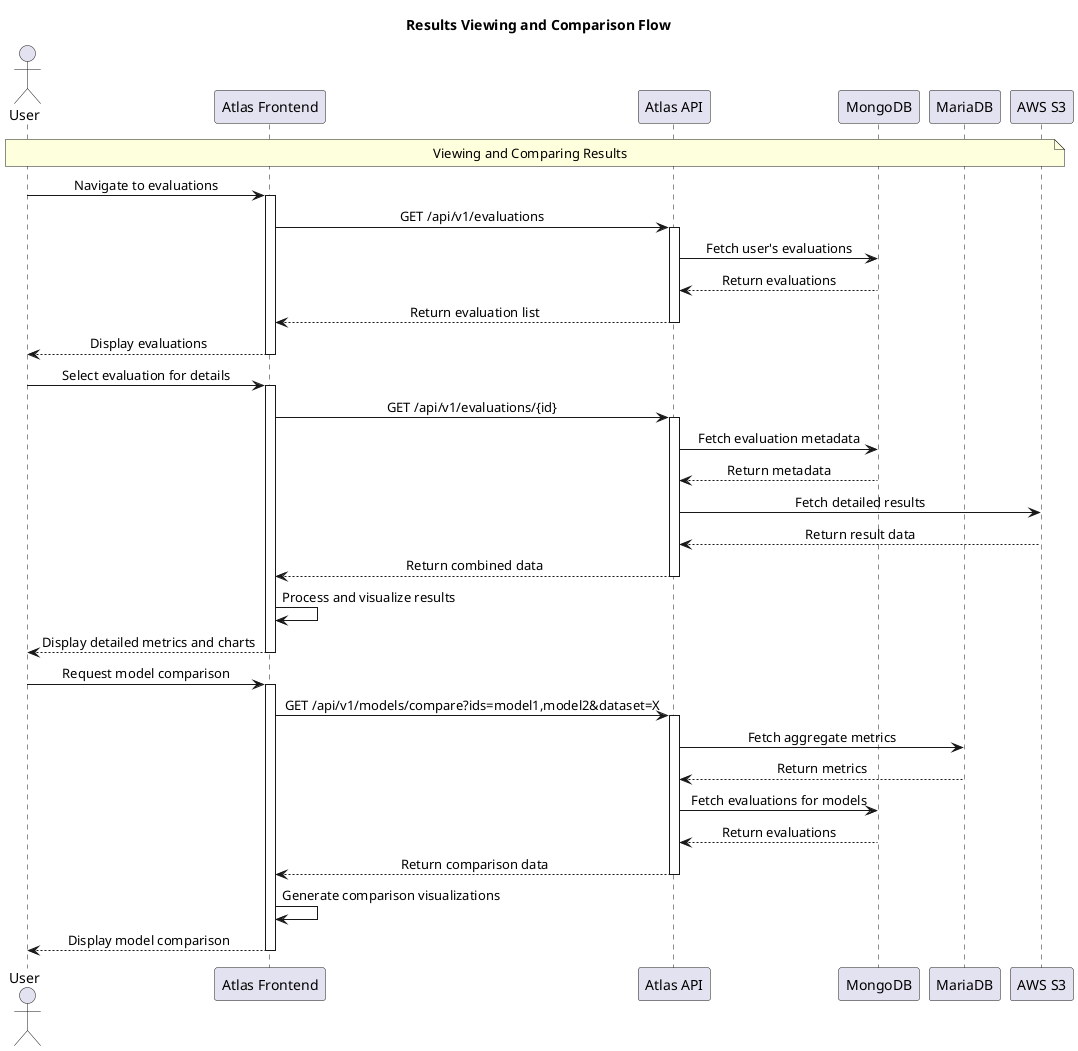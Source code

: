 @startuml
skinparam sequenceMessageAlign center
skinparam backgroundColor white
skinparam handwritten false

title Results Viewing and Comparison Flow

actor User
participant "Atlas Frontend" as Frontend
participant "Atlas API" as API
participant "MongoDB" as MongoDB
participant "MariaDB" as MariaDB
participant "AWS S3" as S3

note over User, S3: Viewing and Comparing Results

User -> Frontend: Navigate to evaluations
activate Frontend
Frontend -> API: GET /api/v1/evaluations
activate API
API -> MongoDB: Fetch user's evaluations
MongoDB --> API: Return evaluations
API --> Frontend: Return evaluation list
deactivate API
Frontend --> User: Display evaluations
deactivate Frontend

User -> Frontend: Select evaluation for details
activate Frontend
Frontend -> API: GET /api/v1/evaluations/{id}
activate API
API -> MongoDB: Fetch evaluation metadata
MongoDB --> API: Return metadata
API -> S3: Fetch detailed results
S3 --> API: Return result data
API --> Frontend: Return combined data
deactivate API
Frontend -> Frontend: Process and visualize results
Frontend --> User: Display detailed metrics and charts
deactivate Frontend

User -> Frontend: Request model comparison
activate Frontend
Frontend -> API: GET /api/v1/models/compare?ids=model1,model2&dataset=X
activate API
API -> MariaDB: Fetch aggregate metrics
MariaDB --> API: Return metrics
API -> MongoDB: Fetch evaluations for models
MongoDB --> API: Return evaluations
API --> Frontend: Return comparison data
deactivate API
Frontend -> Frontend: Generate comparison visualizations
Frontend --> User: Display model comparison
deactivate Frontend
@enduml